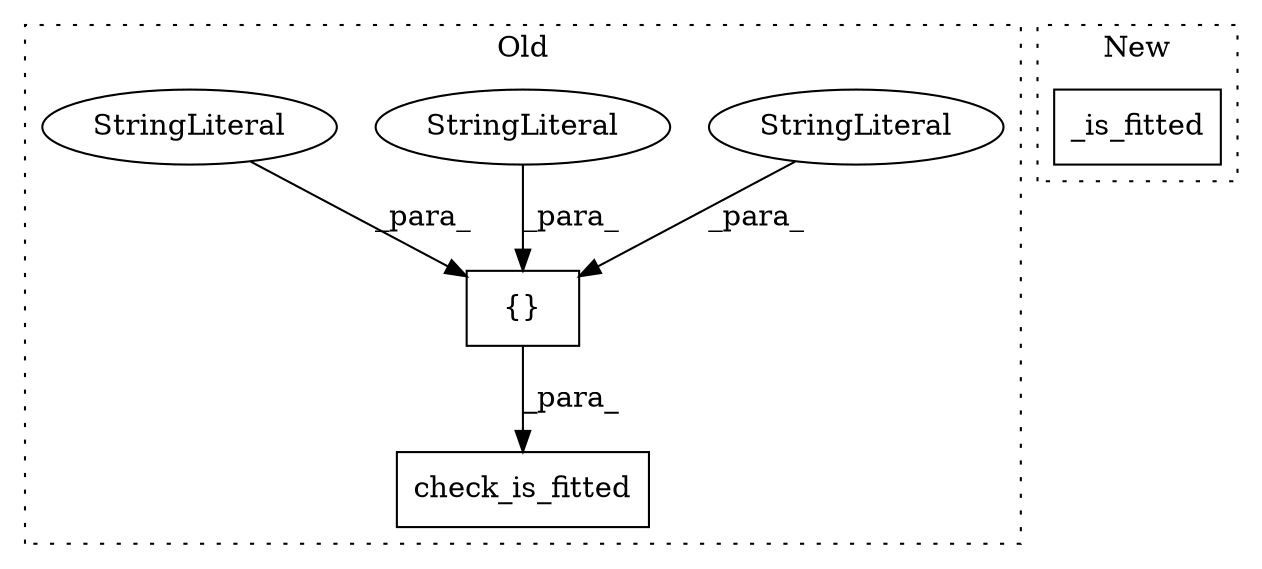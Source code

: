 digraph G {
subgraph cluster0 {
1 [label="check_is_fitted" a="32" s="9571,9659" l="16,1" shape="box"];
3 [label="{}" a="4" s="9604,9658" l="1,1" shape="box"];
4 [label="StringLiteral" a="45" s="9619" l="18" shape="ellipse"];
5 [label="StringLiteral" a="45" s="9638" l="20" shape="ellipse"];
6 [label="StringLiteral" a="45" s="9605" l="13" shape="ellipse"];
label = "Old";
style="dotted";
}
subgraph cluster1 {
2 [label="_is_fitted" a="32" s="9854" l="12" shape="box"];
label = "New";
style="dotted";
}
3 -> 1 [label="_para_"];
4 -> 3 [label="_para_"];
5 -> 3 [label="_para_"];
6 -> 3 [label="_para_"];
}